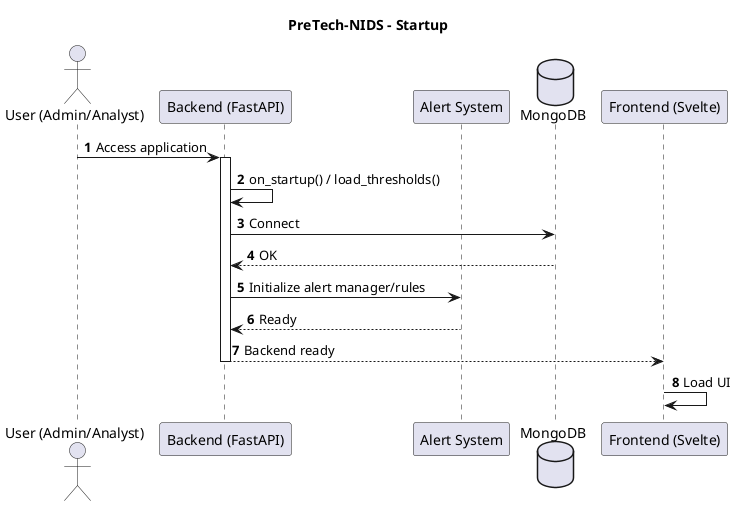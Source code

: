 @startuml
title PreTech-NIDS - Startup
hide circle
autonumber

actor U as "User (Admin/Analyst)"
participant BE as "Backend (FastAPI)"
participant AS as "Alert System"
database DB as "MongoDB"
participant FE as "Frontend (Svelte)"

U -> BE : Access application
activate BE
BE -> BE : on_startup() / load_thresholds()
BE -> DB : Connect
DB --> BE : OK
BE -> AS : Initialize alert manager/rules
AS --> BE : Ready
BE --> FE : Backend ready
deactivate BE
FE -> FE : Load UI
@enduml


